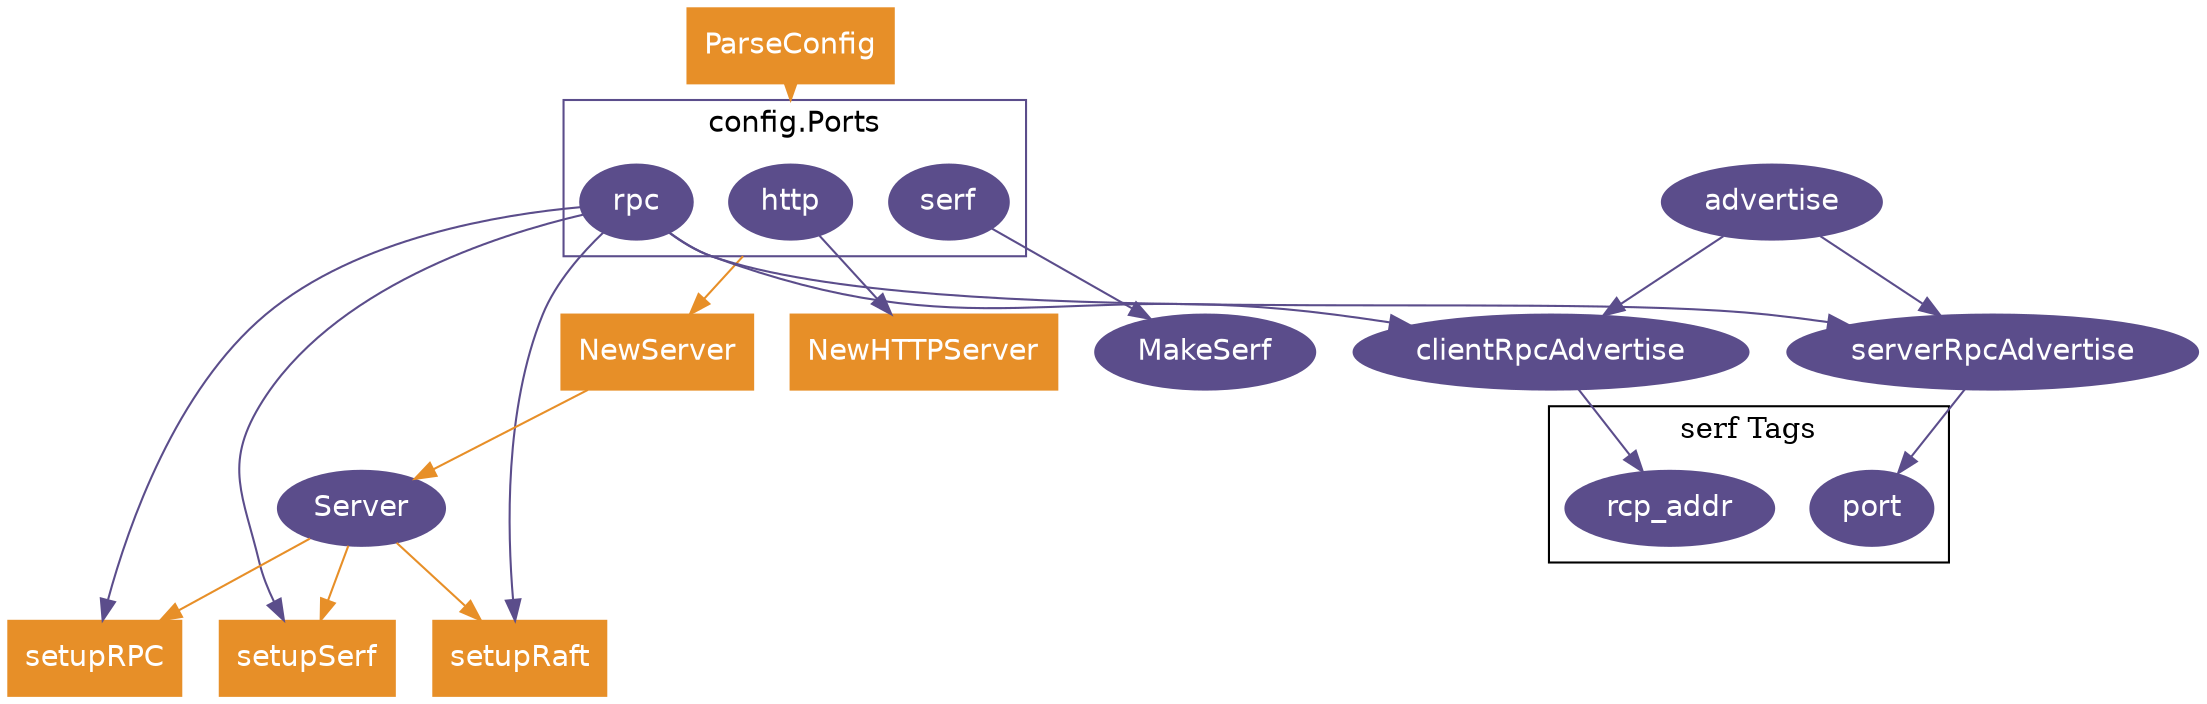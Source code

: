 digraph {
	compound=true

	// ========================================
        // blue, data flow

        edge[color="#5B4D8B" fontcolor="#5B4D8B" fontname="helvetica"]
        node[color="#5B4D8B" style="filled" shape="ellipse" fontcolor="white" fontname="helvetica"]

	// the trick here is that these have to be named cluster*
	subgraph cluster0 {
		label="config.Ports"
		fontname="helvetica"
		color="#5B4D8B"
		http
		rpc
		serf
	}

	Server

	// the trick here is that these have to be named cluster*
	subgraph cluster1 {
		label="serf Tags"
		rcp_addr
		port
	}

	// ========================================
        // yellow, control flow

	node[color="#E78F28" shape="rectangle"]
        edge[color="#E78F28" fontcolor="#E78F28"]

	ParseConfig -> http[lhead=cluster0]
	http -> NewServer[ltail=cluster0]

	NewServer -> Server
	Server -> setupRPC
	Server -> setupRaft
	Server -> setupSerf

	NewHTTPServer

	// ========================================
        // blue, data flow

        node[style="filled" color="#5B4D8B" shape="ellipse" fontcolor="white"]
        edge[color="#5B4D8B" fontcolor="#5B4D8B"]

	advertise -> clientRpcAdvertise
	advertise -> serverRpcAdvertise
	rpc -> clientRpcAdvertise
	rpc -> serverRpcAdvertise
	clientRpcAdvertise -> rcp_addr
	serverRpcAdvertise -> port

	http -> NewHTTPServer
	rpc -> setupRPC
	rpc -> setupRaft

	rpc -> setupSerf
	serf -> MakeSerf
}
